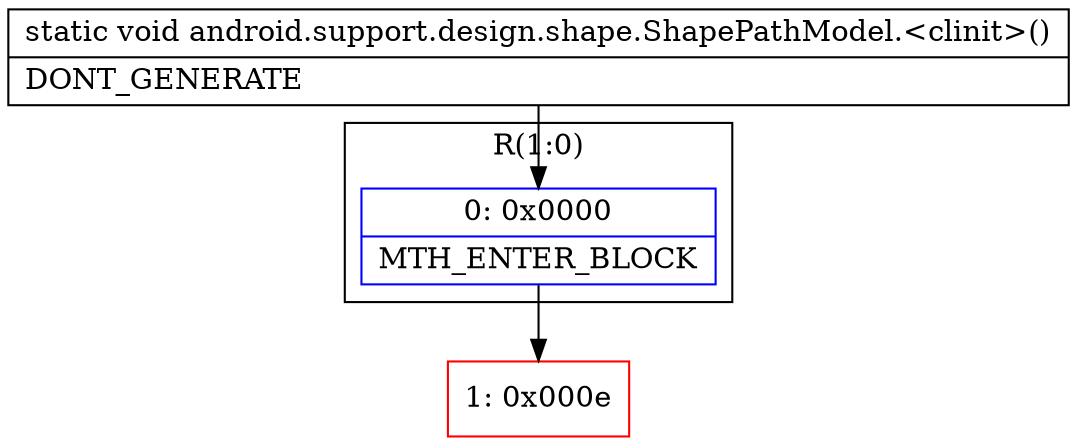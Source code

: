 digraph "CFG forandroid.support.design.shape.ShapePathModel.\<clinit\>()V" {
subgraph cluster_Region_618414281 {
label = "R(1:0)";
node [shape=record,color=blue];
Node_0 [shape=record,label="{0\:\ 0x0000|MTH_ENTER_BLOCK\l}"];
}
Node_1 [shape=record,color=red,label="{1\:\ 0x000e}"];
MethodNode[shape=record,label="{static void android.support.design.shape.ShapePathModel.\<clinit\>()  | DONT_GENERATE\l}"];
MethodNode -> Node_0;
Node_0 -> Node_1;
}


